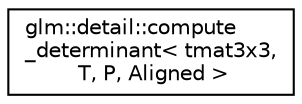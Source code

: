 digraph "Graphical Class Hierarchy"
{
 // LATEX_PDF_SIZE
  edge [fontname="Helvetica",fontsize="10",labelfontname="Helvetica",labelfontsize="10"];
  node [fontname="Helvetica",fontsize="10",shape=record];
  rankdir="LR";
  Node0 [label="glm::detail::compute\l_determinant\< tmat3x3,\l T, P, Aligned \>",height=0.2,width=0.4,color="black", fillcolor="white", style="filled",URL="$structglm_1_1detail_1_1compute__determinant_3_01tmat3x3_00_01_t_00_01_p_00_01_aligned_01_4.html",tooltip=" "];
}
